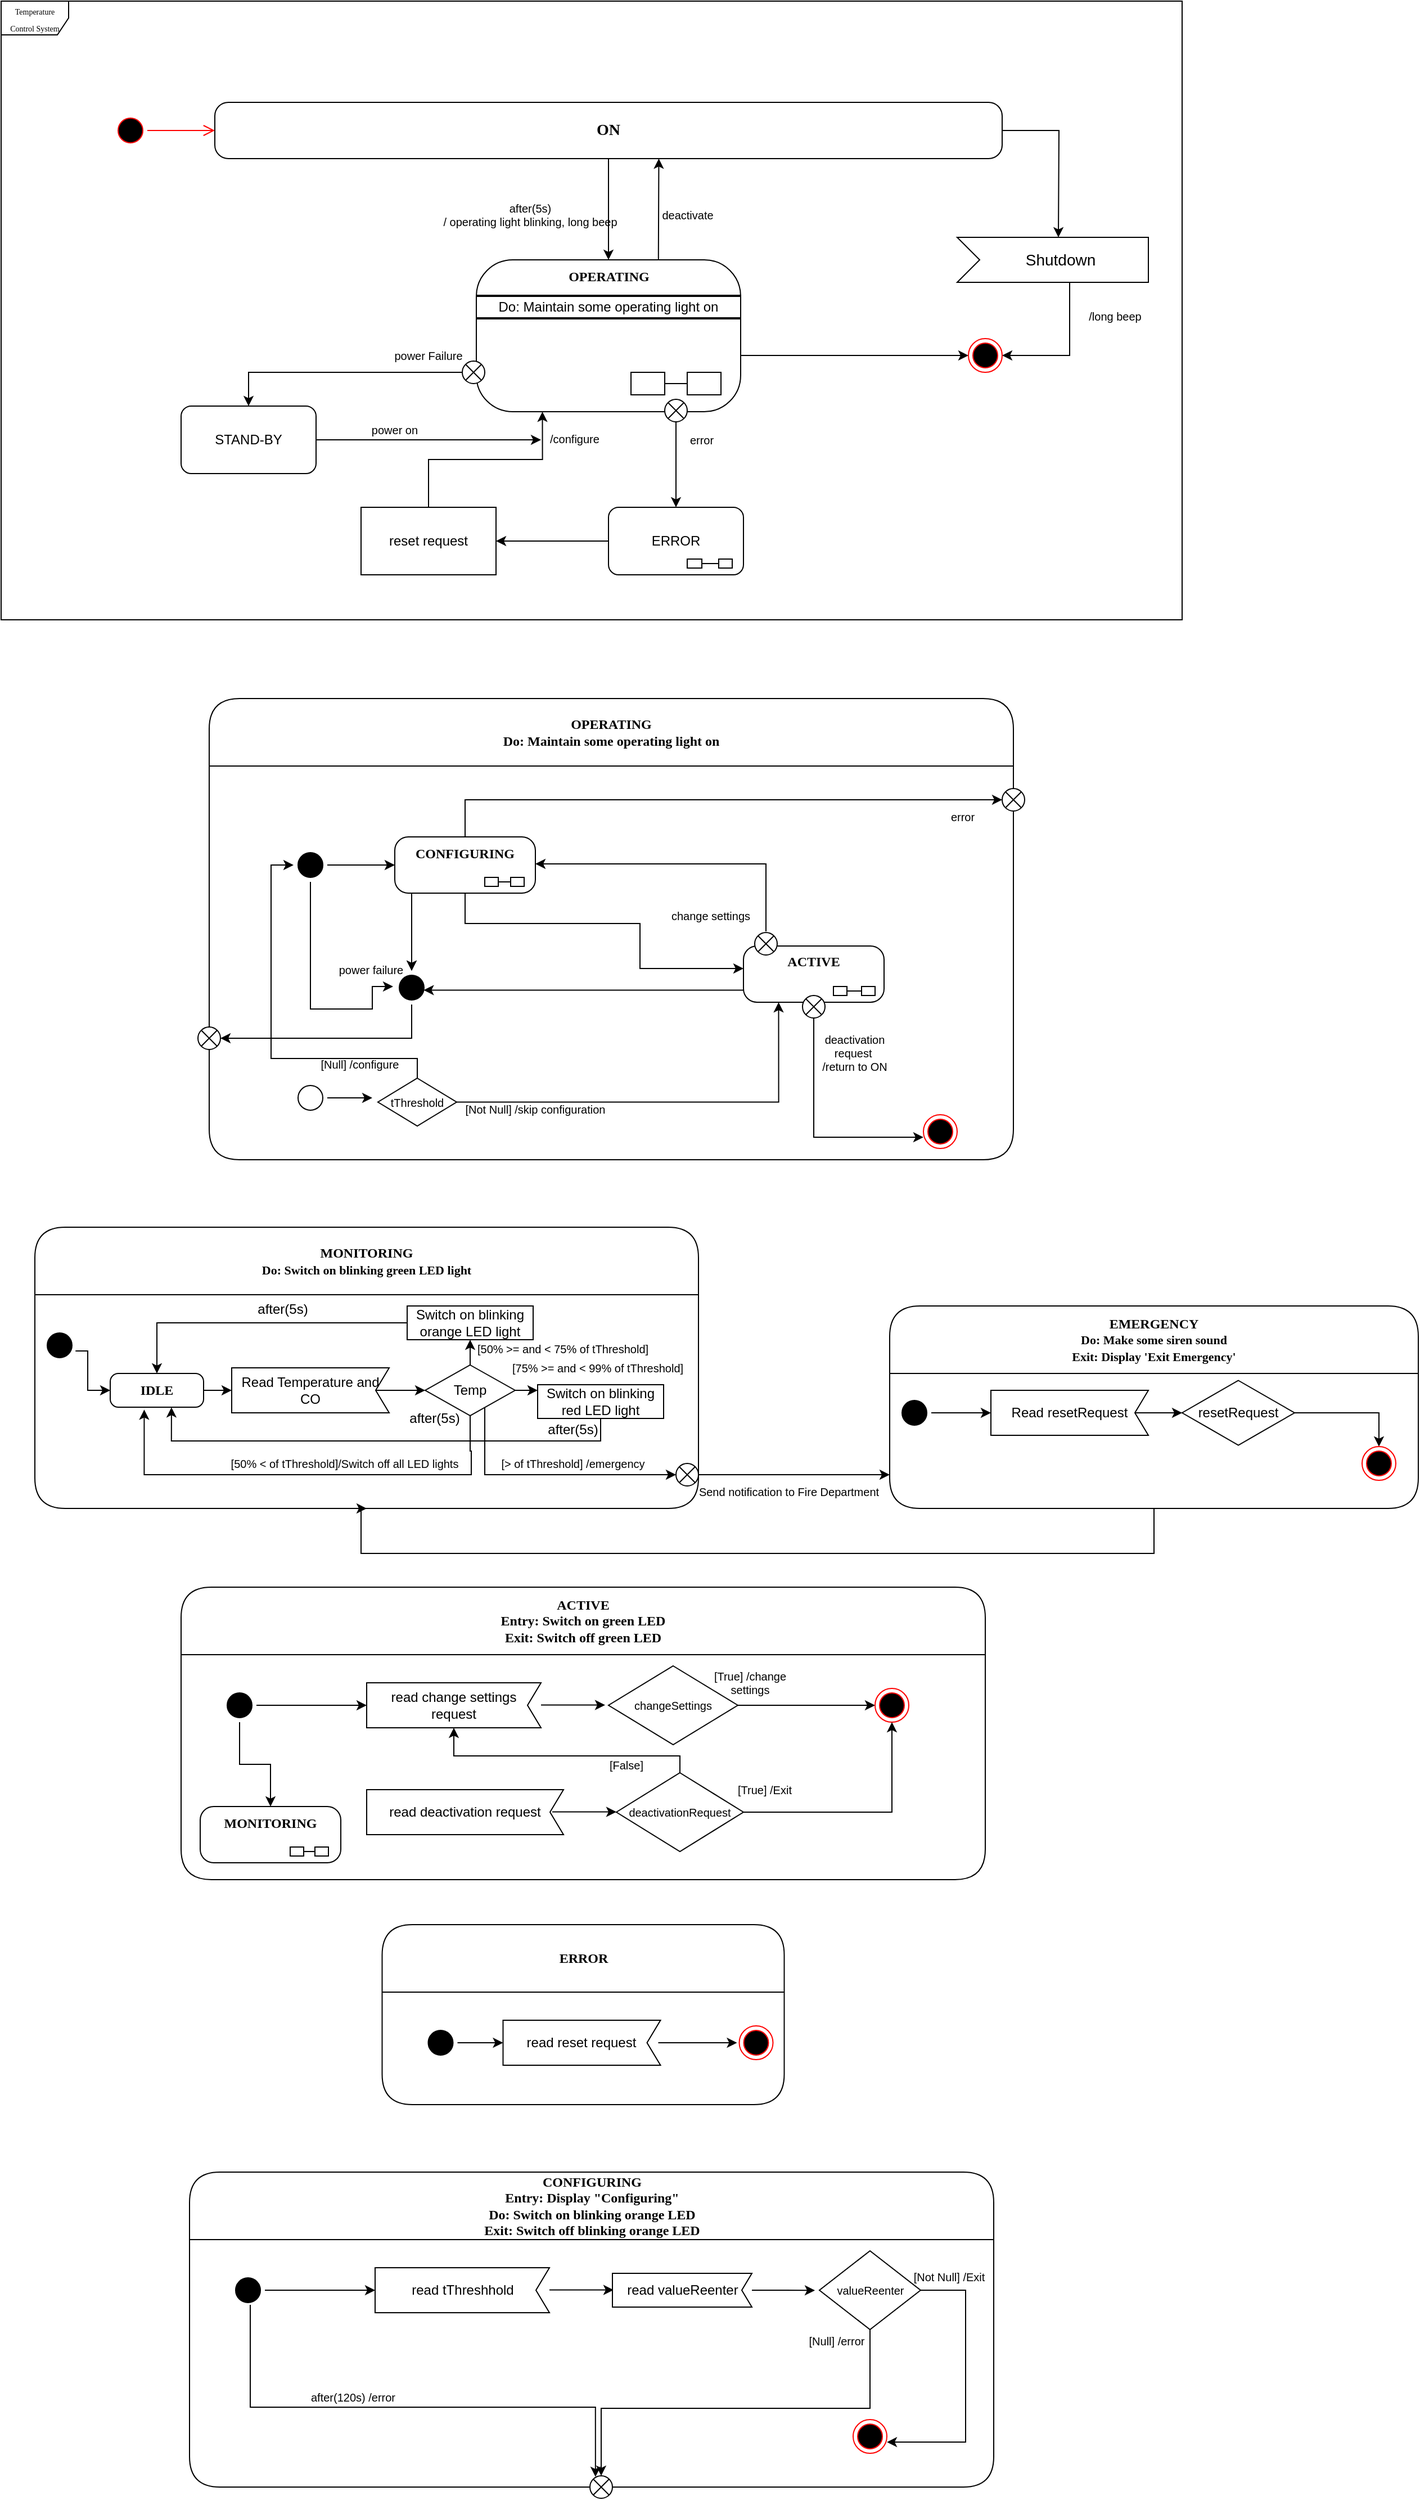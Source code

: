 <mxfile version="22.1.5" type="github">
  <diagram name="Page-1" id="58cdce13-f638-feb5-8d6f-7d28b1aa9fa0">
    <mxGraphModel dx="988" dy="532" grid="1" gridSize="10" guides="1" tooltips="1" connect="1" arrows="1" fold="1" page="1" pageScale="1" pageWidth="1100" pageHeight="850" background="none" math="0" shadow="0">
      <root>
        <mxCell id="0" />
        <mxCell id="1" parent="0" />
        <mxCell id="2a3bc250acf0617d-7" value="OPERATING&lt;br&gt;Do: Maintain some operating light on" style="swimlane;whiteSpace=wrap;html=1;rounded=1;shadow=0;comic=0;labelBackgroundColor=none;strokeWidth=1;fontFamily=Verdana;fontSize=12;align=center;startSize=60;movable=1;resizable=1;rotatable=1;deletable=1;editable=1;locked=0;connectable=1;" parent="1" vertex="1">
          <mxGeometry x="235" y="650" width="715" height="410" as="geometry" />
        </mxCell>
        <mxCell id="24f968d109e7d6b4-3" value="" style="ellipse;html=1;shape=endState;fillColor=#000000;strokeColor=#ff0000;rounded=1;shadow=0;comic=0;labelBackgroundColor=none;fontFamily=Verdana;fontSize=12;fontColor=#000000;align=center;" parent="2a3bc250acf0617d-7" vertex="1">
          <mxGeometry x="635" y="370" width="30" height="30" as="geometry" />
        </mxCell>
        <mxCell id="eEUmyQ6LWfkimTGJbPlA-133" style="edgeStyle=orthogonalEdgeStyle;rounded=0;orthogonalLoop=1;jettySize=auto;html=1;" parent="2a3bc250acf0617d-7" source="2a3bc250acf0617d-3" target="eEUmyQ6LWfkimTGJbPlA-125" edge="1">
          <mxGeometry relative="1" as="geometry" />
        </mxCell>
        <mxCell id="eEUmyQ6LWfkimTGJbPlA-137" style="edgeStyle=orthogonalEdgeStyle;rounded=0;orthogonalLoop=1;jettySize=auto;html=1;entryX=0.75;entryY=1;entryDx=0;entryDy=0;" parent="2a3bc250acf0617d-7" source="2a3bc250acf0617d-3" target="eEUmyQ6LWfkimTGJbPlA-121" edge="1">
          <mxGeometry relative="1" as="geometry">
            <Array as="points">
              <mxPoint x="90" y="276" />
              <mxPoint x="145" y="276" />
              <mxPoint x="145" y="256" />
            </Array>
          </mxGeometry>
        </mxCell>
        <mxCell id="2a3bc250acf0617d-3" value="" style="ellipse;html=1;shape=startState;fillColor=#000000;strokeColor=#000000;rounded=1;shadow=0;comic=0;labelBackgroundColor=none;fontFamily=Verdana;fontSize=12;fontColor=#000000;align=center;direction=south;" parent="2a3bc250acf0617d-7" vertex="1">
          <mxGeometry x="75" y="133" width="30" height="30" as="geometry" />
        </mxCell>
        <mxCell id="eEUmyQ6LWfkimTGJbPlA-141" style="edgeStyle=orthogonalEdgeStyle;rounded=0;orthogonalLoop=1;jettySize=auto;html=1;" parent="2a3bc250acf0617d-7" source="eEUmyQ6LWfkimTGJbPlA-82" edge="1">
          <mxGeometry relative="1" as="geometry">
            <mxPoint x="145" y="355" as="targetPoint" />
          </mxGeometry>
        </mxCell>
        <mxCell id="eEUmyQ6LWfkimTGJbPlA-82" value="" style="ellipse;html=1;shape=startState;fillColor=none;strokeColor=#000000;rounded=1;shadow=0;comic=0;labelBackgroundColor=none;fontFamily=Verdana;fontSize=12;fontColor=#000000;align=center;direction=south;" parent="2a3bc250acf0617d-7" vertex="1">
          <mxGeometry x="75" y="340" width="30" height="30" as="geometry" />
        </mxCell>
        <mxCell id="eEUmyQ6LWfkimTGJbPlA-132" style="edgeStyle=orthogonalEdgeStyle;rounded=0;orthogonalLoop=1;jettySize=auto;html=1;" parent="2a3bc250acf0617d-7" source="eEUmyQ6LWfkimTGJbPlA-83" target="eEUmyQ6LWfkimTGJbPlA-125" edge="1">
          <mxGeometry relative="1" as="geometry">
            <Array as="points">
              <mxPoint x="180" y="180" />
              <mxPoint x="180" y="180" />
            </Array>
          </mxGeometry>
        </mxCell>
        <mxCell id="eEUmyQ6LWfkimTGJbPlA-83" value="&lt;span style=&quot;font-size: 14px;&quot;&gt;&lt;b style=&quot;font-size: 12px;&quot;&gt;CONFIGURING&lt;/b&gt;&lt;/span&gt;" style="rounded=1;whiteSpace=wrap;html=1;arcSize=24;shadow=0;comic=0;labelBackgroundColor=none;fontFamily=Verdana;fontSize=12;align=center;verticalAlign=top;horizontal=1;points=[[0,0,0,0,0],[0,0.25,0,0,0],[0,0.5,0,0,0],[0,0.75,0,0,0],[0,1,0,0,0],[0.25,0,0,0,0],[0.25,1,0,0,0],[0.5,0,0,0,0],[0.5,1,0,0,0],[0.75,0,0,0,0],[0.75,1,0,0,0],[1,0,0,0,0],[1,0.25,0,0,0],[1,0.5,0,0,0],[1,0.75,0,0,0],[1,1,0,0,0]];" parent="2a3bc250acf0617d-7" vertex="1">
          <mxGeometry x="165" y="123" width="125" height="50" as="geometry" />
        </mxCell>
        <mxCell id="eEUmyQ6LWfkimTGJbPlA-86" style="edgeStyle=orthogonalEdgeStyle;rounded=0;orthogonalLoop=1;jettySize=auto;html=1;endArrow=none;endFill=0;" parent="2a3bc250acf0617d-7" source="eEUmyQ6LWfkimTGJbPlA-84" target="eEUmyQ6LWfkimTGJbPlA-85" edge="1">
          <mxGeometry relative="1" as="geometry" />
        </mxCell>
        <mxCell id="eEUmyQ6LWfkimTGJbPlA-84" value="" style="rounded=0;whiteSpace=wrap;html=1;" parent="2a3bc250acf0617d-7" vertex="1">
          <mxGeometry x="245" y="159" width="12" height="8" as="geometry" />
        </mxCell>
        <mxCell id="eEUmyQ6LWfkimTGJbPlA-85" value="" style="rounded=0;whiteSpace=wrap;html=1;" parent="2a3bc250acf0617d-7" vertex="1">
          <mxGeometry x="268" y="159" width="12" height="8" as="geometry" />
        </mxCell>
        <mxCell id="eEUmyQ6LWfkimTGJbPlA-92" value="error" style="text;html=1;strokeColor=none;fillColor=none;align=center;verticalAlign=middle;whiteSpace=wrap;rounded=0;fontSize=10;" parent="2a3bc250acf0617d-7" vertex="1">
          <mxGeometry x="635" y="90" width="70" height="30" as="geometry" />
        </mxCell>
        <mxCell id="eEUmyQ6LWfkimTGJbPlA-93" style="edgeStyle=orthogonalEdgeStyle;rounded=0;orthogonalLoop=1;jettySize=auto;html=1;entryX=0;entryY=0.5;entryDx=0;entryDy=0;entryPerimeter=0;" parent="2a3bc250acf0617d-7" source="2a3bc250acf0617d-3" target="eEUmyQ6LWfkimTGJbPlA-83" edge="1">
          <mxGeometry relative="1" as="geometry" />
        </mxCell>
        <mxCell id="eEUmyQ6LWfkimTGJbPlA-97" value="&lt;b&gt;ACTIVE&lt;/b&gt;" style="rounded=1;whiteSpace=wrap;html=1;arcSize=24;shadow=0;comic=0;labelBackgroundColor=none;fontFamily=Verdana;fontSize=12;align=center;verticalAlign=top;horizontal=1;points=[[0,0,0,0,0],[0,0.25,0,0,0],[0,0.5,0,0,0],[0,0.75,0,0,0],[0,1,0,0,0],[0.25,0,0,0,0],[0.25,1,0,0,0],[0.5,0,0,0,0],[0.5,1,0,0,0],[0.75,0,0,0,0],[0.75,1,0,0,0],[1,0,0,0,0],[1,0.25,0,0,0],[1,0.5,0,0,0],[1,0.75,0,0,0],[1,1,0,0,0]];" parent="2a3bc250acf0617d-7" vertex="1">
          <mxGeometry x="475" y="220" width="125" height="50" as="geometry" />
        </mxCell>
        <mxCell id="eEUmyQ6LWfkimTGJbPlA-102" style="edgeStyle=orthogonalEdgeStyle;rounded=0;orthogonalLoop=1;jettySize=auto;html=1;entryX=0;entryY=0.5;entryDx=0;entryDy=0;endArrow=none;endFill=0;" parent="2a3bc250acf0617d-7" source="eEUmyQ6LWfkimTGJbPlA-99" target="eEUmyQ6LWfkimTGJbPlA-100" edge="1">
          <mxGeometry relative="1" as="geometry" />
        </mxCell>
        <mxCell id="eEUmyQ6LWfkimTGJbPlA-99" value="" style="rounded=0;whiteSpace=wrap;html=1;" parent="2a3bc250acf0617d-7" vertex="1">
          <mxGeometry x="555" y="256" width="12" height="8" as="geometry" />
        </mxCell>
        <mxCell id="eEUmyQ6LWfkimTGJbPlA-100" value="" style="rounded=0;whiteSpace=wrap;html=1;" parent="2a3bc250acf0617d-7" vertex="1">
          <mxGeometry x="580" y="256" width="12" height="8" as="geometry" />
        </mxCell>
        <mxCell id="eEUmyQ6LWfkimTGJbPlA-107" value="" style="shape=sumEllipse;perimeter=ellipsePerimeter;html=1;backgroundOutline=1;" parent="2a3bc250acf0617d-7" vertex="1">
          <mxGeometry x="485" y="208" width="20" height="20" as="geometry" />
        </mxCell>
        <mxCell id="eEUmyQ6LWfkimTGJbPlA-111" style="edgeStyle=orthogonalEdgeStyle;rounded=0;orthogonalLoop=1;jettySize=auto;html=1;entryX=1;entryY=0.5;entryDx=0;entryDy=0;entryPerimeter=0;" parent="2a3bc250acf0617d-7" edge="1">
          <mxGeometry relative="1" as="geometry">
            <mxPoint x="495" y="207" as="sourcePoint" />
            <mxPoint x="290" y="147" as="targetPoint" />
            <Array as="points">
              <mxPoint x="495" y="147" />
            </Array>
          </mxGeometry>
        </mxCell>
        <mxCell id="eEUmyQ6LWfkimTGJbPlA-112" value="change settings" style="text;html=1;strokeColor=none;fillColor=none;align=center;verticalAlign=middle;whiteSpace=wrap;rounded=0;fontSize=10;" parent="2a3bc250acf0617d-7" vertex="1">
          <mxGeometry x="407" y="178" width="78" height="30" as="geometry" />
        </mxCell>
        <mxCell id="eEUmyQ6LWfkimTGJbPlA-113" value="" style="shape=sumEllipse;perimeter=ellipsePerimeter;html=1;backgroundOutline=1;" parent="2a3bc250acf0617d-7" vertex="1">
          <mxGeometry x="527.5" y="264" width="20" height="20" as="geometry" />
        </mxCell>
        <mxCell id="eEUmyQ6LWfkimTGJbPlA-116" style="edgeStyle=orthogonalEdgeStyle;rounded=0;orthogonalLoop=1;jettySize=auto;html=1;entryX=-0.001;entryY=0.667;entryDx=0;entryDy=0;entryPerimeter=0;" parent="2a3bc250acf0617d-7" source="eEUmyQ6LWfkimTGJbPlA-113" target="24f968d109e7d6b4-3" edge="1">
          <mxGeometry relative="1" as="geometry">
            <Array as="points">
              <mxPoint x="537" y="390" />
            </Array>
          </mxGeometry>
        </mxCell>
        <mxCell id="eEUmyQ6LWfkimTGJbPlA-117" value="deactivation request&amp;nbsp;&lt;br&gt;/return to ON" style="text;html=1;strokeColor=none;fillColor=none;align=center;verticalAlign=middle;whiteSpace=wrap;rounded=0;fontSize=10;" parent="2a3bc250acf0617d-7" vertex="1">
          <mxGeometry x="535" y="300" width="78" height="30" as="geometry" />
        </mxCell>
        <mxCell id="eEUmyQ6LWfkimTGJbPlA-87" value="" style="shape=sumEllipse;perimeter=ellipsePerimeter;html=1;backgroundOutline=1;" parent="2a3bc250acf0617d-7" vertex="1">
          <mxGeometry x="705" y="80" width="20" height="20" as="geometry" />
        </mxCell>
        <mxCell id="eEUmyQ6LWfkimTGJbPlA-105" style="edgeStyle=orthogonalEdgeStyle;rounded=0;orthogonalLoop=1;jettySize=auto;html=1;entryX=0;entryY=0.5;entryDx=0;entryDy=0;" parent="2a3bc250acf0617d-7" source="eEUmyQ6LWfkimTGJbPlA-83" target="eEUmyQ6LWfkimTGJbPlA-87" edge="1">
          <mxGeometry relative="1" as="geometry">
            <Array as="points">
              <mxPoint x="228" y="90" />
            </Array>
          </mxGeometry>
        </mxCell>
        <mxCell id="eEUmyQ6LWfkimTGJbPlA-121" value="power failure" style="text;html=1;strokeColor=none;fillColor=none;align=center;verticalAlign=middle;whiteSpace=wrap;rounded=0;fontSize=10;" parent="2a3bc250acf0617d-7" vertex="1">
          <mxGeometry x="105" y="226" width="78" height="30" as="geometry" />
        </mxCell>
        <mxCell id="eEUmyQ6LWfkimTGJbPlA-125" value="" style="ellipse;html=1;shape=startState;fillColor=#000000;strokeColor=#000000;rounded=1;shadow=0;comic=0;labelBackgroundColor=none;fontFamily=Verdana;fontSize=12;fontColor=#000000;align=center;direction=south;" parent="2a3bc250acf0617d-7" vertex="1">
          <mxGeometry x="165" y="242" width="30" height="30" as="geometry" />
        </mxCell>
        <mxCell id="eEUmyQ6LWfkimTGJbPlA-130" style="edgeStyle=orthogonalEdgeStyle;rounded=0;orthogonalLoop=1;jettySize=auto;html=1;entryX=0;entryY=0.4;entryDx=0;entryDy=0;entryPerimeter=0;" parent="2a3bc250acf0617d-7" source="eEUmyQ6LWfkimTGJbPlA-83" target="eEUmyQ6LWfkimTGJbPlA-97" edge="1">
          <mxGeometry relative="1" as="geometry">
            <Array as="points">
              <mxPoint x="228" y="200" />
              <mxPoint x="383" y="200" />
              <mxPoint x="383" y="240" />
            </Array>
          </mxGeometry>
        </mxCell>
        <mxCell id="eEUmyQ6LWfkimTGJbPlA-131" style="edgeStyle=orthogonalEdgeStyle;rounded=0;orthogonalLoop=1;jettySize=auto;html=1;entryX=0.574;entryY=0.144;entryDx=0;entryDy=0;entryPerimeter=0;" parent="2a3bc250acf0617d-7" source="eEUmyQ6LWfkimTGJbPlA-97" target="eEUmyQ6LWfkimTGJbPlA-125" edge="1">
          <mxGeometry relative="1" as="geometry">
            <Array as="points">
              <mxPoint x="221" y="260" />
            </Array>
          </mxGeometry>
        </mxCell>
        <mxCell id="eEUmyQ6LWfkimTGJbPlA-142" style="edgeStyle=orthogonalEdgeStyle;rounded=0;orthogonalLoop=1;jettySize=auto;html=1;entryX=0.5;entryY=1;entryDx=0;entryDy=0;" parent="2a3bc250acf0617d-7" source="eEUmyQ6LWfkimTGJbPlA-139" target="2a3bc250acf0617d-3" edge="1">
          <mxGeometry relative="1" as="geometry">
            <Array as="points">
              <mxPoint x="185" y="320" />
              <mxPoint x="55" y="320" />
              <mxPoint x="55" y="148" />
            </Array>
          </mxGeometry>
        </mxCell>
        <mxCell id="eEUmyQ6LWfkimTGJbPlA-139" value="tThreshold" style="rhombus;whiteSpace=wrap;html=1;fontSize=10;" parent="2a3bc250acf0617d-7" vertex="1">
          <mxGeometry x="150" y="337.5" width="70" height="42.5" as="geometry" />
        </mxCell>
        <mxCell id="eEUmyQ6LWfkimTGJbPlA-143" value="[Null] /configure" style="text;html=1;strokeColor=none;fillColor=none;align=center;verticalAlign=middle;whiteSpace=wrap;rounded=0;fontSize=10;" parent="2a3bc250acf0617d-7" vertex="1">
          <mxGeometry x="95" y="310" width="78" height="30" as="geometry" />
        </mxCell>
        <mxCell id="eEUmyQ6LWfkimTGJbPlA-144" value="[Not Null] /skip configuration" style="text;html=1;strokeColor=none;fillColor=none;align=center;verticalAlign=middle;whiteSpace=wrap;rounded=0;fontSize=10;" parent="2a3bc250acf0617d-7" vertex="1">
          <mxGeometry x="220" y="350" width="140" height="30" as="geometry" />
        </mxCell>
        <mxCell id="eEUmyQ6LWfkimTGJbPlA-145" style="edgeStyle=orthogonalEdgeStyle;rounded=0;orthogonalLoop=1;jettySize=auto;html=1;entryX=0.25;entryY=1;entryDx=0;entryDy=0;entryPerimeter=0;" parent="2a3bc250acf0617d-7" source="eEUmyQ6LWfkimTGJbPlA-139" target="eEUmyQ6LWfkimTGJbPlA-97" edge="1">
          <mxGeometry relative="1" as="geometry" />
        </mxCell>
        <mxCell id="2a3bc250acf0617d-8" value="&lt;font style=&quot;font-size: 7px;&quot;&gt;Temperature Control System&lt;/font&gt;" style="shape=umlFrame;whiteSpace=wrap;html=1;rounded=1;shadow=0;comic=0;labelBackgroundColor=none;strokeWidth=1;fontFamily=Verdana;fontSize=12;align=center;movable=0;resizable=0;rotatable=0;deletable=0;editable=0;locked=1;connectable=0;" parent="1" vertex="1">
          <mxGeometry x="50" y="30" width="1050" height="550" as="geometry" />
        </mxCell>
        <mxCell id="382b91b5511bd0f7-1" value="" style="ellipse;html=1;shape=startState;fillColor=#000000;strokeColor=#ff0000;rounded=1;shadow=0;comic=0;labelBackgroundColor=none;fontFamily=Verdana;fontSize=12;fontColor=#000000;align=center;direction=south;" parent="1" vertex="1">
          <mxGeometry x="150" y="130" width="30" height="30" as="geometry" />
        </mxCell>
        <mxCell id="VR2rc1K4qVtfYDRYd_YB-3" style="edgeStyle=orthogonalEdgeStyle;rounded=0;orthogonalLoop=1;jettySize=auto;html=1;" parent="1" source="382b91b5511bd0f7-6" target="VR2rc1K4qVtfYDRYd_YB-1" edge="1">
          <mxGeometry relative="1" as="geometry" />
        </mxCell>
        <mxCell id="VR2rc1K4qVtfYDRYd_YB-30" style="edgeStyle=orthogonalEdgeStyle;rounded=0;orthogonalLoop=1;jettySize=auto;html=1;" parent="1" source="382b91b5511bd0f7-6" edge="1">
          <mxGeometry relative="1" as="geometry">
            <mxPoint x="990" y="240.0" as="targetPoint" />
          </mxGeometry>
        </mxCell>
        <mxCell id="382b91b5511bd0f7-6" value="&lt;font style=&quot;font-size: 14px;&quot;&gt;&lt;b&gt;ON&lt;/b&gt;&lt;/font&gt;" style="rounded=1;whiteSpace=wrap;html=1;arcSize=24;shadow=0;comic=0;labelBackgroundColor=none;fontFamily=Verdana;fontSize=12;align=center;" parent="1" vertex="1">
          <mxGeometry x="240" y="120" width="700" height="50" as="geometry" />
        </mxCell>
        <mxCell id="2a3bc250acf0617d-9" style="edgeStyle=orthogonalEdgeStyle;html=1;labelBackgroundColor=none;endArrow=open;endSize=8;strokeColor=#ff0000;fontFamily=Verdana;fontSize=12;align=left;" parent="1" source="382b91b5511bd0f7-1" target="382b91b5511bd0f7-6" edge="1">
          <mxGeometry relative="1" as="geometry" />
        </mxCell>
        <mxCell id="VR2rc1K4qVtfYDRYd_YB-27" style="edgeStyle=orthogonalEdgeStyle;rounded=0;orthogonalLoop=1;jettySize=auto;html=1;exitX=0.689;exitY=0.011;exitDx=0;exitDy=0;exitPerimeter=0;" parent="1" source="VR2rc1K4qVtfYDRYd_YB-1" edge="1">
          <mxGeometry relative="1" as="geometry">
            <mxPoint x="634.74" y="170.0" as="targetPoint" />
            <mxPoint x="637" y="256.49" as="sourcePoint" />
            <Array as="points">
              <mxPoint x="634" y="257" />
            </Array>
          </mxGeometry>
        </mxCell>
        <mxCell id="VR2rc1K4qVtfYDRYd_YB-32" style="edgeStyle=orthogonalEdgeStyle;rounded=0;orthogonalLoop=1;jettySize=auto;html=1;" parent="1" source="VR2rc1K4qVtfYDRYd_YB-1" target="VR2rc1K4qVtfYDRYd_YB-31" edge="1">
          <mxGeometry relative="1" as="geometry">
            <Array as="points">
              <mxPoint x="770" y="345" />
              <mxPoint x="770" y="345" />
            </Array>
          </mxGeometry>
        </mxCell>
        <mxCell id="VR2rc1K4qVtfYDRYd_YB-1" value="&lt;span style=&quot;font-size: 14px;&quot;&gt;&lt;b style=&quot;font-size: 12px;&quot;&gt;OPERATING&lt;/b&gt;&lt;/span&gt;" style="rounded=1;whiteSpace=wrap;html=1;arcSize=24;shadow=0;comic=0;labelBackgroundColor=none;fontFamily=Verdana;fontSize=12;align=center;verticalAlign=top;horizontal=1;points=[[0,0,0,0,0],[0,0.25,0,0,0],[0,0.5,0,0,0],[0,0.75,0,0,0],[0,1,0,0,0],[0.25,0,0,0,0],[0.25,1,0,0,0],[0.5,0,0,0,0],[0.5,1,0,0,0],[0.75,0,0,0,0],[0.75,1,0,0,0],[1,0,0,0,0],[1,0.25,0,0,0],[1,0.5,0,0,0],[1,0.75,0,0,0],[1,1,0,0,0]];" parent="1" vertex="1">
          <mxGeometry x="472.5" y="260" width="235" height="135" as="geometry" />
        </mxCell>
        <mxCell id="VR2rc1K4qVtfYDRYd_YB-6" style="edgeStyle=orthogonalEdgeStyle;rounded=0;orthogonalLoop=1;jettySize=auto;html=1;endArrow=none;endFill=0;" parent="1" source="VR2rc1K4qVtfYDRYd_YB-4" target="VR2rc1K4qVtfYDRYd_YB-5" edge="1">
          <mxGeometry relative="1" as="geometry" />
        </mxCell>
        <mxCell id="VR2rc1K4qVtfYDRYd_YB-4" value="" style="rounded=0;whiteSpace=wrap;html=1;" parent="1" vertex="1">
          <mxGeometry x="610" y="360" width="30" height="20" as="geometry" />
        </mxCell>
        <mxCell id="VR2rc1K4qVtfYDRYd_YB-5" value="" style="rounded=0;whiteSpace=wrap;html=1;" parent="1" vertex="1">
          <mxGeometry x="660" y="360" width="30" height="20" as="geometry" />
        </mxCell>
        <mxCell id="VR2rc1K4qVtfYDRYd_YB-23" value="after(5s)&lt;br style=&quot;font-size: 10px;&quot;&gt;/ operating light blinking, long beep" style="text;strokeColor=none;fillColor=none;html=1;fontSize=10;fontStyle=0;verticalAlign=middle;align=center;" parent="1" vertex="1">
          <mxGeometry x="470" y="200" width="100" height="40" as="geometry" />
        </mxCell>
        <mxCell id="VR2rc1K4qVtfYDRYd_YB-28" value="deactivate" style="text;strokeColor=none;fillColor=none;html=1;fontSize=10;fontStyle=0;verticalAlign=middle;align=center;" parent="1" vertex="1">
          <mxGeometry x="610" y="200" width="100" height="40" as="geometry" />
        </mxCell>
        <mxCell id="VR2rc1K4qVtfYDRYd_YB-29" value="Shutdown" style="html=1;shape=mxgraph.infographic.ribbonSimple;notch1=20;notch2=0;align=center;verticalAlign=middle;fontSize=14;fontStyle=0;fillColor=#FFFFFF;flipH=0;spacingRight=0;spacingLeft=14;whiteSpace=wrap;" parent="1" vertex="1">
          <mxGeometry x="900" y="240" width="170" height="40" as="geometry" />
        </mxCell>
        <mxCell id="VR2rc1K4qVtfYDRYd_YB-34" style="edgeStyle=orthogonalEdgeStyle;rounded=0;orthogonalLoop=1;jettySize=auto;html=1;" parent="1" target="VR2rc1K4qVtfYDRYd_YB-31" edge="1">
          <mxGeometry relative="1" as="geometry">
            <mxPoint x="1000" y="280" as="sourcePoint" />
            <Array as="points">
              <mxPoint x="1000" y="345" />
            </Array>
          </mxGeometry>
        </mxCell>
        <mxCell id="VR2rc1K4qVtfYDRYd_YB-31" value="" style="ellipse;html=1;shape=endState;fillColor=#000000;strokeColor=#ff0000;rounded=1;shadow=0;comic=0;labelBackgroundColor=none;fontFamily=Verdana;fontSize=12;fontColor=#000000;align=center;" parent="1" vertex="1">
          <mxGeometry x="910" y="330" width="30" height="30" as="geometry" />
        </mxCell>
        <mxCell id="VR2rc1K4qVtfYDRYd_YB-35" value="/long beep" style="text;strokeColor=none;fillColor=none;html=1;fontSize=10;fontStyle=0;verticalAlign=middle;align=center;" parent="1" vertex="1">
          <mxGeometry x="990" y="290" width="100" height="40" as="geometry" />
        </mxCell>
        <mxCell id="y5DKiDd3DmNpI3LNr2l2-5" style="edgeStyle=orthogonalEdgeStyle;rounded=0;orthogonalLoop=1;jettySize=auto;html=1;entryX=0.5;entryY=0;entryDx=0;entryDy=0;" parent="1" source="y5DKiDd3DmNpI3LNr2l2-1" target="y5DKiDd3DmNpI3LNr2l2-2" edge="1">
          <mxGeometry relative="1" as="geometry">
            <mxPoint x="330" y="410" as="targetPoint" />
          </mxGeometry>
        </mxCell>
        <mxCell id="y5DKiDd3DmNpI3LNr2l2-1" value="" style="shape=sumEllipse;perimeter=ellipsePerimeter;html=1;backgroundOutline=1;" parent="1" vertex="1">
          <mxGeometry x="460" y="350" width="20" height="20" as="geometry" />
        </mxCell>
        <mxCell id="eEUmyQ6LWfkimTGJbPlA-2" style="edgeStyle=orthogonalEdgeStyle;rounded=0;orthogonalLoop=1;jettySize=auto;html=1;" parent="1" source="y5DKiDd3DmNpI3LNr2l2-2" edge="1">
          <mxGeometry relative="1" as="geometry">
            <mxPoint x="530" y="420" as="targetPoint" />
          </mxGeometry>
        </mxCell>
        <mxCell id="y5DKiDd3DmNpI3LNr2l2-2" value="STAND-BY" style="rounded=1;whiteSpace=wrap;html=1;" parent="1" vertex="1">
          <mxGeometry x="210" y="390" width="120" height="60" as="geometry" />
        </mxCell>
        <mxCell id="y5DKiDd3DmNpI3LNr2l2-10" value="" style="line;strokeWidth=2;html=1;" parent="1" vertex="1">
          <mxGeometry x="473" y="287" width="235" height="10" as="geometry" />
        </mxCell>
        <mxCell id="y5DKiDd3DmNpI3LNr2l2-12" value="" style="line;strokeWidth=2;html=1;" parent="1" vertex="1">
          <mxGeometry x="473" y="307" width="235" height="10" as="geometry" />
        </mxCell>
        <mxCell id="y5DKiDd3DmNpI3LNr2l2-14" value="Do: Maintain some operating light on" style="text;html=1;strokeColor=none;fillColor=none;align=center;verticalAlign=middle;whiteSpace=wrap;rounded=0;" parent="1" vertex="1">
          <mxGeometry x="490" y="287" width="200" height="30" as="geometry" />
        </mxCell>
        <mxCell id="y5DKiDd3DmNpI3LNr2l2-25" style="edgeStyle=orthogonalEdgeStyle;rounded=0;orthogonalLoop=1;jettySize=auto;html=1;" parent="1" source="y5DKiDd3DmNpI3LNr2l2-15" target="y5DKiDd3DmNpI3LNr2l2-16" edge="1">
          <mxGeometry relative="1" as="geometry" />
        </mxCell>
        <mxCell id="y5DKiDd3DmNpI3LNr2l2-15" value="" style="shape=sumEllipse;perimeter=ellipsePerimeter;html=1;backgroundOutline=1;" parent="1" vertex="1">
          <mxGeometry x="640" y="384" width="20" height="20" as="geometry" />
        </mxCell>
        <mxCell id="y5DKiDd3DmNpI3LNr2l2-29" value="" style="edgeStyle=orthogonalEdgeStyle;rounded=0;orthogonalLoop=1;jettySize=auto;html=1;" parent="1" source="y5DKiDd3DmNpI3LNr2l2-16" target="y5DKiDd3DmNpI3LNr2l2-28" edge="1">
          <mxGeometry relative="1" as="geometry" />
        </mxCell>
        <mxCell id="y5DKiDd3DmNpI3LNr2l2-16" value="ERROR" style="rounded=1;whiteSpace=wrap;html=1;" parent="1" vertex="1">
          <mxGeometry x="590" y="480" width="120" height="60" as="geometry" />
        </mxCell>
        <mxCell id="y5DKiDd3DmNpI3LNr2l2-23" style="edgeStyle=orthogonalEdgeStyle;rounded=0;orthogonalLoop=1;jettySize=auto;html=1;entryX=0;entryY=0.5;entryDx=0;entryDy=0;endArrow=none;endFill=0;" parent="1" source="y5DKiDd3DmNpI3LNr2l2-21" target="y5DKiDd3DmNpI3LNr2l2-22" edge="1">
          <mxGeometry relative="1" as="geometry" />
        </mxCell>
        <mxCell id="y5DKiDd3DmNpI3LNr2l2-21" value="" style="rounded=0;whiteSpace=wrap;html=1;" parent="1" vertex="1">
          <mxGeometry x="660" y="526" width="13" height="8" as="geometry" />
        </mxCell>
        <mxCell id="y5DKiDd3DmNpI3LNr2l2-22" value="" style="rounded=0;whiteSpace=wrap;html=1;" parent="1" vertex="1">
          <mxGeometry x="688" y="526" width="12" height="8" as="geometry" />
        </mxCell>
        <mxCell id="y5DKiDd3DmNpI3LNr2l2-28" value="reset request" style="rounded=0;whiteSpace=wrap;html=1;" parent="1" vertex="1">
          <mxGeometry x="370" y="480" width="120" height="60" as="geometry" />
        </mxCell>
        <mxCell id="y5DKiDd3DmNpI3LNr2l2-30" style="edgeStyle=orthogonalEdgeStyle;rounded=0;orthogonalLoop=1;jettySize=auto;html=1;entryX=0.25;entryY=1;entryDx=0;entryDy=0;entryPerimeter=0;" parent="1" source="y5DKiDd3DmNpI3LNr2l2-28" target="VR2rc1K4qVtfYDRYd_YB-1" edge="1">
          <mxGeometry relative="1" as="geometry" />
        </mxCell>
        <mxCell id="y5DKiDd3DmNpI3LNr2l2-32" value="/configure" style="text;html=1;strokeColor=none;fillColor=none;align=center;verticalAlign=middle;whiteSpace=wrap;rounded=0;fontSize=10;" parent="1" vertex="1">
          <mxGeometry x="530" y="404" width="60" height="30" as="geometry" />
        </mxCell>
        <mxCell id="y5DKiDd3DmNpI3LNr2l2-33" value="power Failure" style="text;html=1;strokeColor=none;fillColor=none;align=center;verticalAlign=middle;whiteSpace=wrap;rounded=0;fontSize=10;" parent="1" vertex="1">
          <mxGeometry x="395" y="330" width="70" height="30" as="geometry" />
        </mxCell>
        <mxCell id="y5DKiDd3DmNpI3LNr2l2-34" value="error" style="text;html=1;strokeColor=none;fillColor=none;align=center;verticalAlign=middle;whiteSpace=wrap;rounded=0;fontSize=10;" parent="1" vertex="1">
          <mxGeometry x="637.5" y="405" width="70" height="30" as="geometry" />
        </mxCell>
        <mxCell id="eEUmyQ6LWfkimTGJbPlA-3" value="power on" style="text;html=1;strokeColor=none;fillColor=none;align=center;verticalAlign=middle;whiteSpace=wrap;rounded=0;fontSize=10;" parent="1" vertex="1">
          <mxGeometry x="370" y="396" width="60" height="30" as="geometry" />
        </mxCell>
        <mxCell id="eEUmyQ6LWfkimTGJbPlA-118" value="" style="shape=sumEllipse;perimeter=ellipsePerimeter;html=1;backgroundOutline=1;" parent="1" vertex="1">
          <mxGeometry x="225" y="942" width="20" height="20" as="geometry" />
        </mxCell>
        <mxCell id="eEUmyQ6LWfkimTGJbPlA-138" style="edgeStyle=orthogonalEdgeStyle;rounded=0;orthogonalLoop=1;jettySize=auto;html=1;entryX=1;entryY=0.5;entryDx=0;entryDy=0;" parent="1" edge="1">
          <mxGeometry relative="1" as="geometry">
            <mxPoint x="415" y="922" as="sourcePoint" />
            <mxPoint x="245" y="952" as="targetPoint" />
            <Array as="points">
              <mxPoint x="415" y="952" />
            </Array>
          </mxGeometry>
        </mxCell>
        <mxCell id="r_I8Kk-TSU1uzwz-ybgN-36" value="ACTIVE&lt;br&gt;Entry: Switch on green LED&lt;br&gt;Exit: Switch off green LED" style="swimlane;whiteSpace=wrap;html=1;rounded=1;shadow=0;comic=0;labelBackgroundColor=none;strokeWidth=1;fontFamily=Verdana;fontSize=12;align=center;startSize=60;movable=1;resizable=1;rotatable=1;deletable=1;editable=1;locked=0;connectable=1;" parent="1" vertex="1">
          <mxGeometry x="210" y="1440" width="715" height="260" as="geometry">
            <mxRectangle x="193" y="1630" width="220" height="60" as="alternateBounds" />
          </mxGeometry>
        </mxCell>
        <mxCell id="r_I8Kk-TSU1uzwz-ybgN-37" value="" style="ellipse;html=1;shape=startState;fillColor=#000000;strokeColor=#000000;rounded=1;shadow=0;comic=0;labelBackgroundColor=none;fontFamily=Verdana;fontSize=12;fontColor=#000000;align=center;direction=south;" parent="r_I8Kk-TSU1uzwz-ybgN-36" vertex="1">
          <mxGeometry x="37" y="90" width="30" height="30" as="geometry" />
        </mxCell>
        <mxCell id="r_I8Kk-TSU1uzwz-ybgN-39" style="edgeStyle=orthogonalEdgeStyle;rounded=0;orthogonalLoop=1;jettySize=auto;html=1;entryX=0;entryY=0.5;entryDx=0;entryDy=0;entryPerimeter=0;" parent="r_I8Kk-TSU1uzwz-ybgN-36" source="r_I8Kk-TSU1uzwz-ybgN-37" edge="1">
          <mxGeometry relative="1" as="geometry">
            <Array as="points">
              <mxPoint x="165" y="105" />
            </Array>
            <mxPoint x="165" y="105" as="targetPoint" />
          </mxGeometry>
        </mxCell>
        <mxCell id="r_I8Kk-TSU1uzwz-ybgN-51" style="edgeStyle=orthogonalEdgeStyle;rounded=0;orthogonalLoop=1;jettySize=auto;html=1;entryX=0;entryY=0.5;entryDx=0;entryDy=0;" parent="r_I8Kk-TSU1uzwz-ybgN-36" edge="1">
          <mxGeometry relative="1" as="geometry">
            <mxPoint x="320" y="104.76" as="sourcePoint" />
            <mxPoint x="377" y="104.76" as="targetPoint" />
          </mxGeometry>
        </mxCell>
        <mxCell id="r_I8Kk-TSU1uzwz-ybgN-41" value="read change settings request" style="shape=mxgraph.sysml.accEvent;flipH=1;whiteSpace=wrap;align=center;html=1;" parent="r_I8Kk-TSU1uzwz-ybgN-36" vertex="1">
          <mxGeometry x="165" y="85" width="155" height="40" as="geometry" />
        </mxCell>
        <mxCell id="r_I8Kk-TSU1uzwz-ybgN-44" value="&lt;span style=&quot;font-size: 14px;&quot;&gt;&lt;b style=&quot;font-size: 12px;&quot;&gt;MONITORING&lt;/b&gt;&lt;/span&gt;" style="rounded=1;whiteSpace=wrap;html=1;arcSize=24;shadow=0;comic=0;labelBackgroundColor=none;fontFamily=Verdana;fontSize=12;align=center;verticalAlign=top;horizontal=1;points=[[0,0,0,0,0],[0,0.25,0,0,0],[0,0.5,0,0,0],[0,0.75,0,0,0],[0,1,0,0,0],[0.25,0,0,0,0],[0.25,1,0,0,0],[0.5,0,0,0,0],[0.5,1,0,0,0],[0.75,0,0,0,0],[0.75,1,0,0,0],[1,0,0,0,0],[1,0.25,0,0,0],[1,0.5,0,0,0],[1,0.75,0,0,0],[1,1,0,0,0]];" parent="r_I8Kk-TSU1uzwz-ybgN-36" vertex="1">
          <mxGeometry x="17" y="195" width="125" height="50" as="geometry" />
        </mxCell>
        <mxCell id="r_I8Kk-TSU1uzwz-ybgN-45" style="edgeStyle=orthogonalEdgeStyle;rounded=0;orthogonalLoop=1;jettySize=auto;html=1;entryX=0.5;entryY=0;entryDx=0;entryDy=0;entryPerimeter=0;" parent="r_I8Kk-TSU1uzwz-ybgN-36" source="r_I8Kk-TSU1uzwz-ybgN-37" target="r_I8Kk-TSU1uzwz-ybgN-44" edge="1">
          <mxGeometry relative="1" as="geometry" />
        </mxCell>
        <mxCell id="r_I8Kk-TSU1uzwz-ybgN-49" style="edgeStyle=orthogonalEdgeStyle;rounded=0;orthogonalLoop=1;jettySize=auto;html=1;entryX=0;entryY=0.5;entryDx=0;entryDy=0;endArrow=none;endFill=0;" parent="r_I8Kk-TSU1uzwz-ybgN-36" source="r_I8Kk-TSU1uzwz-ybgN-46" target="r_I8Kk-TSU1uzwz-ybgN-48" edge="1">
          <mxGeometry relative="1" as="geometry" />
        </mxCell>
        <mxCell id="r_I8Kk-TSU1uzwz-ybgN-46" value="" style="rounded=0;whiteSpace=wrap;html=1;" parent="r_I8Kk-TSU1uzwz-ybgN-36" vertex="1">
          <mxGeometry x="97" y="231" width="12" height="8" as="geometry" />
        </mxCell>
        <mxCell id="r_I8Kk-TSU1uzwz-ybgN-48" value="" style="rounded=0;whiteSpace=wrap;html=1;" parent="r_I8Kk-TSU1uzwz-ybgN-36" vertex="1">
          <mxGeometry x="119" y="231" width="12" height="8" as="geometry" />
        </mxCell>
        <mxCell id="r_I8Kk-TSU1uzwz-ybgN-53" style="edgeStyle=orthogonalEdgeStyle;rounded=0;orthogonalLoop=1;jettySize=auto;html=1;entryX=0;entryY=0.5;entryDx=0;entryDy=0;" parent="r_I8Kk-TSU1uzwz-ybgN-36" source="r_I8Kk-TSU1uzwz-ybgN-50" target="r_I8Kk-TSU1uzwz-ybgN-52" edge="1">
          <mxGeometry relative="1" as="geometry" />
        </mxCell>
        <mxCell id="r_I8Kk-TSU1uzwz-ybgN-50" value="changeSettings" style="rhombus;whiteSpace=wrap;html=1;fontSize=10;" parent="r_I8Kk-TSU1uzwz-ybgN-36" vertex="1">
          <mxGeometry x="380" y="70" width="115" height="70" as="geometry" />
        </mxCell>
        <mxCell id="r_I8Kk-TSU1uzwz-ybgN-52" value="" style="ellipse;html=1;shape=endState;fillColor=#000000;strokeColor=#ff0000;rounded=1;shadow=0;comic=0;labelBackgroundColor=none;fontFamily=Verdana;fontSize=12;fontColor=#000000;align=center;" parent="r_I8Kk-TSU1uzwz-ybgN-36" vertex="1">
          <mxGeometry x="617" y="90" width="30" height="30" as="geometry" />
        </mxCell>
        <mxCell id="r_I8Kk-TSU1uzwz-ybgN-54" value="[True] /change settings" style="text;html=1;strokeColor=none;fillColor=none;align=center;verticalAlign=middle;whiteSpace=wrap;rounded=0;fontSize=10;" parent="r_I8Kk-TSU1uzwz-ybgN-36" vertex="1">
          <mxGeometry x="467" y="70" width="78" height="30" as="geometry" />
        </mxCell>
        <mxCell id="r_I8Kk-TSU1uzwz-ybgN-59" style="edgeStyle=orthogonalEdgeStyle;rounded=0;orthogonalLoop=1;jettySize=auto;html=1;entryX=0;entryY=0.5;entryDx=0;entryDy=0;" parent="r_I8Kk-TSU1uzwz-ybgN-36" edge="1">
          <mxGeometry relative="1" as="geometry">
            <mxPoint x="330" y="199.76" as="sourcePoint" />
            <mxPoint x="387" y="199.76" as="targetPoint" />
          </mxGeometry>
        </mxCell>
        <mxCell id="r_I8Kk-TSU1uzwz-ybgN-55" value="read deactivation request" style="shape=mxgraph.sysml.accEvent;flipH=1;whiteSpace=wrap;align=center;html=1;" parent="r_I8Kk-TSU1uzwz-ybgN-36" vertex="1">
          <mxGeometry x="165" y="180" width="175" height="40" as="geometry" />
        </mxCell>
        <mxCell id="r_I8Kk-TSU1uzwz-ybgN-57" style="edgeStyle=orthogonalEdgeStyle;rounded=0;orthogonalLoop=1;jettySize=auto;html=1;entryX=0.5;entryY=1;entryDx=0;entryDy=0;" parent="r_I8Kk-TSU1uzwz-ybgN-36" source="r_I8Kk-TSU1uzwz-ybgN-56" target="r_I8Kk-TSU1uzwz-ybgN-52" edge="1">
          <mxGeometry relative="1" as="geometry" />
        </mxCell>
        <mxCell id="r_I8Kk-TSU1uzwz-ybgN-56" value="deactivationRequest" style="rhombus;whiteSpace=wrap;html=1;fontSize=10;" parent="r_I8Kk-TSU1uzwz-ybgN-36" vertex="1">
          <mxGeometry x="387" y="165" width="113" height="70" as="geometry" />
        </mxCell>
        <mxCell id="r_I8Kk-TSU1uzwz-ybgN-58" value="[True] /Exit" style="text;html=1;strokeColor=none;fillColor=none;align=center;verticalAlign=middle;whiteSpace=wrap;rounded=0;fontSize=10;" parent="r_I8Kk-TSU1uzwz-ybgN-36" vertex="1">
          <mxGeometry x="480" y="165" width="78" height="30" as="geometry" />
        </mxCell>
        <mxCell id="r_I8Kk-TSU1uzwz-ybgN-61" style="edgeStyle=orthogonalEdgeStyle;rounded=0;orthogonalLoop=1;jettySize=auto;html=1;entryX=0.5;entryY=1;entryDx=0;entryDy=0;entryPerimeter=0;" parent="r_I8Kk-TSU1uzwz-ybgN-36" source="r_I8Kk-TSU1uzwz-ybgN-56" target="r_I8Kk-TSU1uzwz-ybgN-41" edge="1">
          <mxGeometry relative="1" as="geometry">
            <Array as="points">
              <mxPoint x="443" y="150" />
              <mxPoint x="243" y="150" />
            </Array>
          </mxGeometry>
        </mxCell>
        <mxCell id="r_I8Kk-TSU1uzwz-ybgN-63" value="[False]" style="text;html=1;strokeColor=none;fillColor=none;align=center;verticalAlign=middle;whiteSpace=wrap;rounded=0;fontSize=10;" parent="r_I8Kk-TSU1uzwz-ybgN-36" vertex="1">
          <mxGeometry x="357" y="143" width="78" height="30" as="geometry" />
        </mxCell>
        <mxCell id="r_I8Kk-TSU1uzwz-ybgN-85" value="MONITORING&lt;br&gt;&lt;font style=&quot;font-size: 11px;&quot;&gt;Do: Switch on blinking green LED light&lt;/font&gt;" style="swimlane;whiteSpace=wrap;html=1;rounded=1;shadow=0;comic=0;labelBackgroundColor=none;strokeWidth=1;fontFamily=Verdana;fontSize=12;align=center;startSize=60;movable=1;resizable=1;rotatable=1;deletable=1;editable=1;locked=0;connectable=1;" parent="1" vertex="1">
          <mxGeometry x="80" y="1120" width="590" height="250" as="geometry" />
        </mxCell>
        <mxCell id="r_I8Kk-TSU1uzwz-ybgN-86" value="" style="ellipse;html=1;shape=startState;fillColor=#000000;strokeColor=#000000;rounded=1;shadow=0;comic=0;labelBackgroundColor=none;fontFamily=Verdana;fontSize=12;fontColor=#000000;align=center;direction=south;" parent="r_I8Kk-TSU1uzwz-ybgN-85" vertex="1">
          <mxGeometry x="7" y="90" width="30" height="30" as="geometry" />
        </mxCell>
        <mxCell id="r_I8Kk-TSU1uzwz-ybgN-87" value="&lt;span style=&quot;font-size: 14px;&quot;&gt;&lt;b style=&quot;font-size: 12px;&quot;&gt;IDLE&lt;/b&gt;&lt;/span&gt;" style="rounded=1;whiteSpace=wrap;html=1;arcSize=24;shadow=0;comic=0;labelBackgroundColor=none;fontFamily=Verdana;fontSize=12;align=center;verticalAlign=top;horizontal=1;points=[[0,0,0,0,0],[0,0.25,0,0,0],[0,0.5,0,0,0],[0,0.75,0,0,0],[0,1,0,0,0],[0.25,0,0,0,0],[0.25,1,0,0,0],[0.5,0,0,0,0],[0.5,1,0,0,0],[0.75,0,0,0,0],[0.75,1,0,0,0],[1,0,0,0,0],[1,0.25,0,0,0],[1,0.5,0,0,0],[1,0.75,0,0,0],[1,1,0,0,0]];" parent="r_I8Kk-TSU1uzwz-ybgN-85" vertex="1">
          <mxGeometry x="67" y="130" width="83" height="30" as="geometry" />
        </mxCell>
        <mxCell id="r_I8Kk-TSU1uzwz-ybgN-88" style="edgeStyle=orthogonalEdgeStyle;rounded=0;orthogonalLoop=1;jettySize=auto;html=1;entryX=0;entryY=0.5;entryDx=0;entryDy=0;entryPerimeter=0;" parent="r_I8Kk-TSU1uzwz-ybgN-85" source="r_I8Kk-TSU1uzwz-ybgN-86" target="r_I8Kk-TSU1uzwz-ybgN-87" edge="1">
          <mxGeometry relative="1" as="geometry">
            <Array as="points">
              <mxPoint x="47" y="110" />
              <mxPoint x="47" y="145" />
            </Array>
          </mxGeometry>
        </mxCell>
        <mxCell id="D-UPbUcemmaTL7cMyESf-5" style="edgeStyle=orthogonalEdgeStyle;rounded=0;orthogonalLoop=1;jettySize=auto;html=1;entryX=0;entryY=0.5;entryDx=0;entryDy=0;exitX=0;exitY=0.5;exitDx=12;exitDy=0;exitPerimeter=0;" parent="r_I8Kk-TSU1uzwz-ybgN-85" source="D-UPbUcemmaTL7cMyESf-1" target="D-UPbUcemmaTL7cMyESf-3" edge="1">
          <mxGeometry relative="1" as="geometry" />
        </mxCell>
        <mxCell id="D-UPbUcemmaTL7cMyESf-1" value="Read Temperature and CO" style="shape=mxgraph.sysml.accEvent;flipH=1;whiteSpace=wrap;align=center;html=1;" parent="r_I8Kk-TSU1uzwz-ybgN-85" vertex="1">
          <mxGeometry x="175" y="125" width="140" height="40" as="geometry" />
        </mxCell>
        <mxCell id="D-UPbUcemmaTL7cMyESf-2" style="edgeStyle=orthogonalEdgeStyle;rounded=0;orthogonalLoop=1;jettySize=auto;html=1;entryX=1;entryY=0.5;entryDx=0;entryDy=0;entryPerimeter=0;" parent="r_I8Kk-TSU1uzwz-ybgN-85" source="r_I8Kk-TSU1uzwz-ybgN-87" target="D-UPbUcemmaTL7cMyESf-1" edge="1">
          <mxGeometry relative="1" as="geometry" />
        </mxCell>
        <mxCell id="D-UPbUcemmaTL7cMyESf-8" style="edgeStyle=orthogonalEdgeStyle;rounded=0;orthogonalLoop=1;jettySize=auto;html=1;entryX=0.5;entryY=1;entryDx=0;entryDy=0;" parent="r_I8Kk-TSU1uzwz-ybgN-85" source="D-UPbUcemmaTL7cMyESf-3" target="D-UPbUcemmaTL7cMyESf-7" edge="1">
          <mxGeometry relative="1" as="geometry" />
        </mxCell>
        <mxCell id="D-UPbUcemmaTL7cMyESf-10" style="edgeStyle=orthogonalEdgeStyle;rounded=0;orthogonalLoop=1;jettySize=auto;html=1;" parent="r_I8Kk-TSU1uzwz-ybgN-85" source="D-UPbUcemmaTL7cMyESf-3" edge="1">
          <mxGeometry relative="1" as="geometry">
            <mxPoint x="447" y="145" as="targetPoint" />
          </mxGeometry>
        </mxCell>
        <mxCell id="D-UPbUcemmaTL7cMyESf-17" style="edgeStyle=orthogonalEdgeStyle;rounded=0;orthogonalLoop=1;jettySize=auto;html=1;entryX=0.364;entryY=1.072;entryDx=0;entryDy=0;entryPerimeter=0;" parent="r_I8Kk-TSU1uzwz-ybgN-85" source="D-UPbUcemmaTL7cMyESf-3" target="r_I8Kk-TSU1uzwz-ybgN-87" edge="1">
          <mxGeometry relative="1" as="geometry">
            <mxPoint x="90" y="230" as="targetPoint" />
            <Array as="points">
              <mxPoint x="387" y="199" />
              <mxPoint x="388" y="199" />
              <mxPoint x="388" y="220" />
              <mxPoint x="97" y="220" />
            </Array>
          </mxGeometry>
        </mxCell>
        <mxCell id="D-UPbUcemmaTL7cMyESf-3" value="Temp" style="rhombus;whiteSpace=wrap;html=1;" parent="r_I8Kk-TSU1uzwz-ybgN-85" vertex="1">
          <mxGeometry x="347" y="122.5" width="80" height="45" as="geometry" />
        </mxCell>
        <mxCell id="D-UPbUcemmaTL7cMyESf-9" style="edgeStyle=orthogonalEdgeStyle;rounded=0;orthogonalLoop=1;jettySize=auto;html=1;entryX=0.5;entryY=0;entryDx=0;entryDy=0;entryPerimeter=0;" parent="r_I8Kk-TSU1uzwz-ybgN-85" source="D-UPbUcemmaTL7cMyESf-7" target="r_I8Kk-TSU1uzwz-ybgN-87" edge="1">
          <mxGeometry relative="1" as="geometry">
            <mxPoint x="117" y="95" as="targetPoint" />
          </mxGeometry>
        </mxCell>
        <mxCell id="D-UPbUcemmaTL7cMyESf-7" value="Switch on blinking orange LED light" style="rounded=0;whiteSpace=wrap;html=1;" parent="r_I8Kk-TSU1uzwz-ybgN-85" vertex="1">
          <mxGeometry x="331" y="70" width="112" height="30" as="geometry" />
        </mxCell>
        <mxCell id="D-UPbUcemmaTL7cMyESf-12" style="edgeStyle=orthogonalEdgeStyle;rounded=0;orthogonalLoop=1;jettySize=auto;html=1;entryX=0.656;entryY=1.003;entryDx=0;entryDy=0;entryPerimeter=0;" parent="r_I8Kk-TSU1uzwz-ybgN-85" source="D-UPbUcemmaTL7cMyESf-11" target="r_I8Kk-TSU1uzwz-ybgN-87" edge="1">
          <mxGeometry relative="1" as="geometry">
            <mxPoint x="117" y="190" as="targetPoint" />
            <Array as="points">
              <mxPoint x="503" y="190" />
              <mxPoint x="121" y="190" />
            </Array>
          </mxGeometry>
        </mxCell>
        <mxCell id="D-UPbUcemmaTL7cMyESf-11" value="Switch on blinking red LED light" style="rounded=0;whiteSpace=wrap;html=1;" parent="r_I8Kk-TSU1uzwz-ybgN-85" vertex="1">
          <mxGeometry x="447" y="140" width="112" height="30" as="geometry" />
        </mxCell>
        <mxCell id="D-UPbUcemmaTL7cMyESf-22" style="edgeStyle=orthogonalEdgeStyle;rounded=0;orthogonalLoop=1;jettySize=auto;html=1;" parent="r_I8Kk-TSU1uzwz-ybgN-85" source="D-UPbUcemmaTL7cMyESf-15" edge="1">
          <mxGeometry relative="1" as="geometry">
            <mxPoint x="760" y="220" as="targetPoint" />
          </mxGeometry>
        </mxCell>
        <mxCell id="D-UPbUcemmaTL7cMyESf-15" value="" style="shape=sumEllipse;perimeter=ellipsePerimeter;html=1;backgroundOutline=1;" parent="r_I8Kk-TSU1uzwz-ybgN-85" vertex="1">
          <mxGeometry x="570" y="210" width="20" height="20" as="geometry" />
        </mxCell>
        <mxCell id="D-UPbUcemmaTL7cMyESf-14" style="edgeStyle=orthogonalEdgeStyle;rounded=0;orthogonalLoop=1;jettySize=auto;html=1;" parent="r_I8Kk-TSU1uzwz-ybgN-85" source="D-UPbUcemmaTL7cMyESf-3" edge="1">
          <mxGeometry relative="1" as="geometry">
            <mxPoint x="570" y="220" as="targetPoint" />
            <Array as="points">
              <mxPoint x="400" y="220" />
            </Array>
          </mxGeometry>
        </mxCell>
        <mxCell id="D-UPbUcemmaTL7cMyESf-18" value="&lt;font style=&quot;font-size: 10px;&quot;&gt;[50% &amp;gt;= and &amp;lt; 75% of tThreshold]&lt;/font&gt;" style="text;html=1;align=center;verticalAlign=middle;resizable=0;points=[];autosize=1;strokeColor=none;fillColor=none;" parent="r_I8Kk-TSU1uzwz-ybgN-85" vertex="1">
          <mxGeometry x="379" y="92.5" width="180" height="30" as="geometry" />
        </mxCell>
        <mxCell id="D-UPbUcemmaTL7cMyESf-19" value="&lt;font style=&quot;font-size: 10px;&quot;&gt;[75% &amp;gt;= and &amp;lt; 99% of tThreshold]&lt;/font&gt;" style="text;html=1;align=center;verticalAlign=middle;resizable=0;points=[];autosize=1;strokeColor=none;fillColor=none;" parent="r_I8Kk-TSU1uzwz-ybgN-85" vertex="1">
          <mxGeometry x="410" y="110" width="180" height="30" as="geometry" />
        </mxCell>
        <mxCell id="D-UPbUcemmaTL7cMyESf-20" value="&lt;font style=&quot;font-size: 10px;&quot;&gt;[&amp;gt; of tThreshold] /emergency&lt;/font&gt;" style="text;html=1;align=center;verticalAlign=middle;resizable=0;points=[];autosize=1;strokeColor=none;fillColor=none;" parent="r_I8Kk-TSU1uzwz-ybgN-85" vertex="1">
          <mxGeometry x="403" y="195" width="150" height="30" as="geometry" />
        </mxCell>
        <mxCell id="D-UPbUcemmaTL7cMyESf-21" value="&lt;font style=&quot;font-size: 10px;&quot;&gt;[50% &amp;lt; of tThreshold]/Switch off all LED lights&lt;/font&gt;" style="text;html=1;align=center;verticalAlign=middle;resizable=0;points=[];autosize=1;strokeColor=none;fillColor=none;" parent="r_I8Kk-TSU1uzwz-ybgN-85" vertex="1">
          <mxGeometry x="160" y="195" width="230" height="30" as="geometry" />
        </mxCell>
        <mxCell id="D-UPbUcemmaTL7cMyESf-109" value="after(5s)" style="text;html=1;align=center;verticalAlign=middle;resizable=0;points=[];autosize=1;strokeColor=none;fillColor=none;" parent="r_I8Kk-TSU1uzwz-ybgN-85" vertex="1">
          <mxGeometry x="443" y="165" width="70" height="30" as="geometry" />
        </mxCell>
        <mxCell id="D-UPbUcemmaTL7cMyESf-110" value="after(5s)" style="text;html=1;align=center;verticalAlign=middle;resizable=0;points=[];autosize=1;strokeColor=none;fillColor=none;" parent="r_I8Kk-TSU1uzwz-ybgN-85" vertex="1">
          <mxGeometry x="320" y="155" width="70" height="30" as="geometry" />
        </mxCell>
        <mxCell id="r_I8Kk-TSU1uzwz-ybgN-90" value="ERROR" style="swimlane;whiteSpace=wrap;html=1;rounded=1;shadow=0;comic=0;labelBackgroundColor=none;strokeWidth=1;fontFamily=Verdana;fontSize=12;align=center;startSize=60;movable=1;resizable=1;rotatable=1;deletable=1;editable=1;locked=0;connectable=1;" parent="1" vertex="1">
          <mxGeometry x="388.75" y="1740" width="357.5" height="160" as="geometry" />
        </mxCell>
        <mxCell id="r_I8Kk-TSU1uzwz-ybgN-96" value="" style="edgeStyle=orthogonalEdgeStyle;rounded=0;orthogonalLoop=1;jettySize=auto;html=1;" parent="r_I8Kk-TSU1uzwz-ybgN-90" source="r_I8Kk-TSU1uzwz-ybgN-91" target="r_I8Kk-TSU1uzwz-ybgN-95" edge="1">
          <mxGeometry relative="1" as="geometry" />
        </mxCell>
        <mxCell id="r_I8Kk-TSU1uzwz-ybgN-91" value="" style="ellipse;html=1;shape=startState;fillColor=#000000;strokeColor=#000000;rounded=1;shadow=0;comic=0;labelBackgroundColor=none;fontFamily=Verdana;fontSize=12;fontColor=#000000;align=center;direction=south;" parent="r_I8Kk-TSU1uzwz-ybgN-90" vertex="1">
          <mxGeometry x="37" y="90" width="30" height="30" as="geometry" />
        </mxCell>
        <mxCell id="r_I8Kk-TSU1uzwz-ybgN-103" style="edgeStyle=orthogonalEdgeStyle;rounded=0;orthogonalLoop=1;jettySize=auto;html=1;entryX=0;entryY=0.5;entryDx=0;entryDy=0;" parent="r_I8Kk-TSU1uzwz-ybgN-90" edge="1">
          <mxGeometry relative="1" as="geometry">
            <mxPoint x="245.5" y="105" as="sourcePoint" />
            <mxPoint x="315.5" y="105" as="targetPoint" />
          </mxGeometry>
        </mxCell>
        <mxCell id="r_I8Kk-TSU1uzwz-ybgN-95" value="read reset request" style="shape=mxgraph.sysml.accEvent;flipH=1;whiteSpace=wrap;align=center;html=1;" parent="r_I8Kk-TSU1uzwz-ybgN-90" vertex="1">
          <mxGeometry x="107.5" y="85" width="140" height="40" as="geometry" />
        </mxCell>
        <mxCell id="r_I8Kk-TSU1uzwz-ybgN-102" value="" style="ellipse;html=1;shape=endState;fillColor=#000000;strokeColor=#ff0000;rounded=1;shadow=0;comic=0;labelBackgroundColor=none;fontFamily=Verdana;fontSize=12;fontColor=#000000;align=center;" parent="r_I8Kk-TSU1uzwz-ybgN-90" vertex="1">
          <mxGeometry x="317.5" y="90" width="30" height="30" as="geometry" />
        </mxCell>
        <mxCell id="-XClrdeQRwoPwu8GjmAL-79" value="&lt;font style=&quot;font-size: 10px;&quot;&gt;Send notification to Fire Department&lt;/font&gt;" style="text;html=1;align=center;verticalAlign=middle;resizable=0;points=[];autosize=1;strokeColor=none;fillColor=none;fontSize=12;fontFamily=Helvetica;fontColor=default;" parent="1" vertex="1">
          <mxGeometry x="660" y="1340" width="180" height="30" as="geometry" />
        </mxCell>
        <mxCell id="r_I8Kk-TSU1uzwz-ybgN-104" value="CONFIGURING&lt;br&gt;Entry: Display &quot;Configuring&quot;&lt;br&gt;Do: Switch on blinking orange LED&lt;br&gt;Exit: Switch off blinking orange LED" style="swimlane;whiteSpace=wrap;html=1;rounded=1;shadow=0;comic=0;labelBackgroundColor=none;strokeWidth=1;fontFamily=Verdana;fontSize=12;align=center;startSize=60;movable=1;resizable=1;rotatable=1;deletable=1;editable=1;locked=0;connectable=1;" parent="1" vertex="1">
          <mxGeometry x="217.5" y="1960" width="715" height="280" as="geometry">
            <mxRectangle x="193" y="1630" width="220" height="60" as="alternateBounds" />
          </mxGeometry>
        </mxCell>
        <mxCell id="r_I8Kk-TSU1uzwz-ybgN-137" style="edgeStyle=orthogonalEdgeStyle;rounded=0;orthogonalLoop=1;jettySize=auto;html=1;entryX=0;entryY=0;entryDx=0;entryDy=0;" parent="r_I8Kk-TSU1uzwz-ybgN-104" edge="1">
          <mxGeometry relative="1" as="geometry">
            <mxPoint x="54" y="118" as="sourcePoint" />
            <mxPoint x="360.929" y="270.929" as="targetPoint" />
            <Array as="points">
              <mxPoint x="54" y="209" />
              <mxPoint x="361" y="209" />
            </Array>
          </mxGeometry>
        </mxCell>
        <mxCell id="r_I8Kk-TSU1uzwz-ybgN-105" value="" style="ellipse;html=1;shape=startState;fillColor=#000000;strokeColor=#000000;rounded=1;shadow=0;comic=0;labelBackgroundColor=none;fontFamily=Verdana;fontSize=12;fontColor=#000000;align=center;direction=south;" parent="r_I8Kk-TSU1uzwz-ybgN-104" vertex="1">
          <mxGeometry x="37" y="90" width="30" height="30" as="geometry" />
        </mxCell>
        <mxCell id="r_I8Kk-TSU1uzwz-ybgN-106" style="edgeStyle=orthogonalEdgeStyle;rounded=0;orthogonalLoop=1;jettySize=auto;html=1;entryX=0;entryY=0.5;entryDx=0;entryDy=0;entryPerimeter=0;" parent="r_I8Kk-TSU1uzwz-ybgN-104" source="r_I8Kk-TSU1uzwz-ybgN-105" edge="1">
          <mxGeometry relative="1" as="geometry">
            <Array as="points">
              <mxPoint x="165" y="105" />
            </Array>
            <mxPoint x="165" y="105" as="targetPoint" />
          </mxGeometry>
        </mxCell>
        <mxCell id="r_I8Kk-TSU1uzwz-ybgN-107" style="edgeStyle=orthogonalEdgeStyle;rounded=0;orthogonalLoop=1;jettySize=auto;html=1;entryX=0;entryY=0.5;entryDx=0;entryDy=0;" parent="r_I8Kk-TSU1uzwz-ybgN-104" edge="1">
          <mxGeometry relative="1" as="geometry">
            <mxPoint x="320" y="104.76" as="sourcePoint" />
            <mxPoint x="377" y="104.76" as="targetPoint" />
          </mxGeometry>
        </mxCell>
        <mxCell id="r_I8Kk-TSU1uzwz-ybgN-108" value="read tThreshhold" style="shape=mxgraph.sysml.accEvent;flipH=1;whiteSpace=wrap;align=center;html=1;" parent="r_I8Kk-TSU1uzwz-ybgN-104" vertex="1">
          <mxGeometry x="165" y="85" width="155" height="40" as="geometry" />
        </mxCell>
        <mxCell id="r_I8Kk-TSU1uzwz-ybgN-126" value="read valueReenter" style="shape=mxgraph.sysml.accEvent;flipH=1;whiteSpace=wrap;align=center;html=1;" parent="r_I8Kk-TSU1uzwz-ybgN-104" vertex="1">
          <mxGeometry x="376" y="90" width="124" height="30" as="geometry" />
        </mxCell>
        <mxCell id="r_I8Kk-TSU1uzwz-ybgN-140" style="edgeStyle=orthogonalEdgeStyle;rounded=0;orthogonalLoop=1;jettySize=auto;html=1;entryX=0.5;entryY=0;entryDx=0;entryDy=0;" parent="r_I8Kk-TSU1uzwz-ybgN-104" source="r_I8Kk-TSU1uzwz-ybgN-127" target="r_I8Kk-TSU1uzwz-ybgN-135" edge="1">
          <mxGeometry relative="1" as="geometry">
            <Array as="points">
              <mxPoint x="605" y="210" />
              <mxPoint x="366" y="210" />
            </Array>
          </mxGeometry>
        </mxCell>
        <mxCell id="r_I8Kk-TSU1uzwz-ybgN-127" value="valueReenter" style="rhombus;whiteSpace=wrap;html=1;fontSize=10;" parent="r_I8Kk-TSU1uzwz-ybgN-104" vertex="1">
          <mxGeometry x="560" y="70" width="90" height="70" as="geometry" />
        </mxCell>
        <mxCell id="r_I8Kk-TSU1uzwz-ybgN-128" style="edgeStyle=orthogonalEdgeStyle;rounded=0;orthogonalLoop=1;jettySize=auto;html=1;entryX=-0.044;entryY=0.502;entryDx=0;entryDy=0;entryPerimeter=0;" parent="r_I8Kk-TSU1uzwz-ybgN-104" source="r_I8Kk-TSU1uzwz-ybgN-126" target="r_I8Kk-TSU1uzwz-ybgN-127" edge="1">
          <mxGeometry relative="1" as="geometry" />
        </mxCell>
        <mxCell id="r_I8Kk-TSU1uzwz-ybgN-129" value="" style="ellipse;html=1;shape=endState;fillColor=#000000;strokeColor=#ff0000;rounded=1;shadow=0;comic=0;labelBackgroundColor=none;fontFamily=Verdana;fontSize=12;fontColor=#000000;align=center;" parent="r_I8Kk-TSU1uzwz-ybgN-104" vertex="1">
          <mxGeometry x="590" y="220" width="30" height="30" as="geometry" />
        </mxCell>
        <mxCell id="r_I8Kk-TSU1uzwz-ybgN-131" value="[Not Null] /Exit" style="text;html=1;strokeColor=none;fillColor=none;align=center;verticalAlign=middle;whiteSpace=wrap;rounded=0;fontSize=10;" parent="r_I8Kk-TSU1uzwz-ybgN-104" vertex="1">
          <mxGeometry x="640" y="83" width="70" height="20" as="geometry" />
        </mxCell>
        <mxCell id="r_I8Kk-TSU1uzwz-ybgN-134" style="edgeStyle=orthogonalEdgeStyle;rounded=0;orthogonalLoop=1;jettySize=auto;html=1;entryX=1;entryY=0.667;entryDx=0;entryDy=0;entryPerimeter=0;" parent="r_I8Kk-TSU1uzwz-ybgN-104" source="r_I8Kk-TSU1uzwz-ybgN-127" target="r_I8Kk-TSU1uzwz-ybgN-129" edge="1">
          <mxGeometry relative="1" as="geometry">
            <Array as="points">
              <mxPoint x="690" y="105" />
              <mxPoint x="690" y="240" />
            </Array>
          </mxGeometry>
        </mxCell>
        <mxCell id="r_I8Kk-TSU1uzwz-ybgN-135" value="" style="shape=sumEllipse;perimeter=ellipsePerimeter;html=1;backgroundOutline=1;" parent="r_I8Kk-TSU1uzwz-ybgN-104" vertex="1">
          <mxGeometry x="356" y="270" width="20" height="20" as="geometry" />
        </mxCell>
        <mxCell id="r_I8Kk-TSU1uzwz-ybgN-138" value="after(120s) /error" style="text;html=1;strokeColor=none;fillColor=none;align=center;verticalAlign=middle;whiteSpace=wrap;rounded=0;fontSize=10;" parent="r_I8Kk-TSU1uzwz-ybgN-104" vertex="1">
          <mxGeometry x="100" y="190" width="90" height="20" as="geometry" />
        </mxCell>
        <mxCell id="r_I8Kk-TSU1uzwz-ybgN-141" value="[Null] /error" style="text;html=1;strokeColor=none;fillColor=none;align=center;verticalAlign=middle;whiteSpace=wrap;rounded=0;fontSize=10;" parent="r_I8Kk-TSU1uzwz-ybgN-104" vertex="1">
          <mxGeometry x="540" y="140" width="70" height="20" as="geometry" />
        </mxCell>
        <mxCell id="D-UPbUcemmaTL7cMyESf-75" style="edgeStyle=orthogonalEdgeStyle;rounded=0;orthogonalLoop=1;jettySize=auto;html=1;entryX=0.5;entryY=1;entryDx=0;entryDy=0;" parent="1" source="D-UPbUcemmaTL7cMyESf-45" target="r_I8Kk-TSU1uzwz-ybgN-85" edge="1">
          <mxGeometry relative="1" as="geometry">
            <mxPoint x="1075" y="1410" as="targetPoint" />
            <Array as="points">
              <mxPoint x="1075" y="1410" />
              <mxPoint x="370" y="1410" />
            </Array>
          </mxGeometry>
        </mxCell>
        <mxCell id="D-UPbUcemmaTL7cMyESf-45" value="EMERGENCY&lt;br&gt;&lt;font style=&quot;font-size: 11px;&quot;&gt;Do: Make some siren sound&lt;br&gt;Exit: Display &#39;Exit Emergency&#39;&lt;br&gt;&lt;/font&gt;" style="swimlane;whiteSpace=wrap;html=1;rounded=1;shadow=0;comic=0;labelBackgroundColor=none;strokeWidth=1;fontFamily=Verdana;fontSize=12;align=center;startSize=60;movable=1;resizable=1;rotatable=1;deletable=1;editable=1;locked=0;connectable=1;" parent="1" vertex="1">
          <mxGeometry x="840" y="1190" width="470" height="180" as="geometry" />
        </mxCell>
        <mxCell id="D-UPbUcemmaTL7cMyESf-70" style="edgeStyle=orthogonalEdgeStyle;rounded=0;orthogonalLoop=1;jettySize=auto;html=1;" parent="D-UPbUcemmaTL7cMyESf-45" source="D-UPbUcemmaTL7cMyESf-46" target="D-UPbUcemmaTL7cMyESf-68" edge="1">
          <mxGeometry relative="1" as="geometry" />
        </mxCell>
        <mxCell id="D-UPbUcemmaTL7cMyESf-46" value="" style="ellipse;html=1;shape=startState;fillColor=#000000;strokeColor=#000000;rounded=1;shadow=0;comic=0;labelBackgroundColor=none;fontFamily=Verdana;fontSize=12;fontColor=#000000;align=center;direction=south;" parent="D-UPbUcemmaTL7cMyESf-45" vertex="1">
          <mxGeometry x="7" y="80" width="30" height="30" as="geometry" />
        </mxCell>
        <mxCell id="D-UPbUcemmaTL7cMyESf-71" style="edgeStyle=orthogonalEdgeStyle;rounded=0;orthogonalLoop=1;jettySize=auto;html=1;exitX=0;exitY=0.5;exitDx=12;exitDy=0;exitPerimeter=0;" parent="D-UPbUcemmaTL7cMyESf-45" source="D-UPbUcemmaTL7cMyESf-68" edge="1">
          <mxGeometry relative="1" as="geometry">
            <mxPoint x="260" y="95" as="targetPoint" />
          </mxGeometry>
        </mxCell>
        <mxCell id="D-UPbUcemmaTL7cMyESf-68" value="Read resetRequest" style="shape=mxgraph.sysml.accEvent;flipH=1;whiteSpace=wrap;align=center;html=1;" parent="D-UPbUcemmaTL7cMyESf-45" vertex="1">
          <mxGeometry x="90" y="75" width="140" height="40" as="geometry" />
        </mxCell>
        <mxCell id="D-UPbUcemmaTL7cMyESf-73" style="edgeStyle=orthogonalEdgeStyle;rounded=0;orthogonalLoop=1;jettySize=auto;html=1;entryX=0.5;entryY=0;entryDx=0;entryDy=0;" parent="D-UPbUcemmaTL7cMyESf-45" source="D-UPbUcemmaTL7cMyESf-72" target="D-UPbUcemmaTL7cMyESf-74" edge="1">
          <mxGeometry relative="1" as="geometry">
            <mxPoint x="500" y="140" as="targetPoint" />
            <Array as="points">
              <mxPoint x="435" y="95" />
            </Array>
          </mxGeometry>
        </mxCell>
        <mxCell id="D-UPbUcemmaTL7cMyESf-72" value="resetRequest" style="rhombus;whiteSpace=wrap;html=1;" parent="D-UPbUcemmaTL7cMyESf-45" vertex="1">
          <mxGeometry x="260" y="66.25" width="100" height="57.5" as="geometry" />
        </mxCell>
        <mxCell id="D-UPbUcemmaTL7cMyESf-74" value="" style="ellipse;html=1;shape=endState;fillColor=#000000;strokeColor=#ff0000;rounded=1;shadow=0;comic=0;labelBackgroundColor=none;fontFamily=Verdana;fontSize=12;fontColor=#000000;align=center;" parent="D-UPbUcemmaTL7cMyESf-45" vertex="1">
          <mxGeometry x="420" y="125" width="30" height="30" as="geometry" />
        </mxCell>
        <mxCell id="D-UPbUcemmaTL7cMyESf-108" value="after(5s)" style="text;html=1;align=center;verticalAlign=middle;resizable=0;points=[];autosize=1;strokeColor=none;fillColor=none;" parent="1" vertex="1">
          <mxGeometry x="265" y="1178" width="70" height="30" as="geometry" />
        </mxCell>
      </root>
    </mxGraphModel>
  </diagram>
</mxfile>
